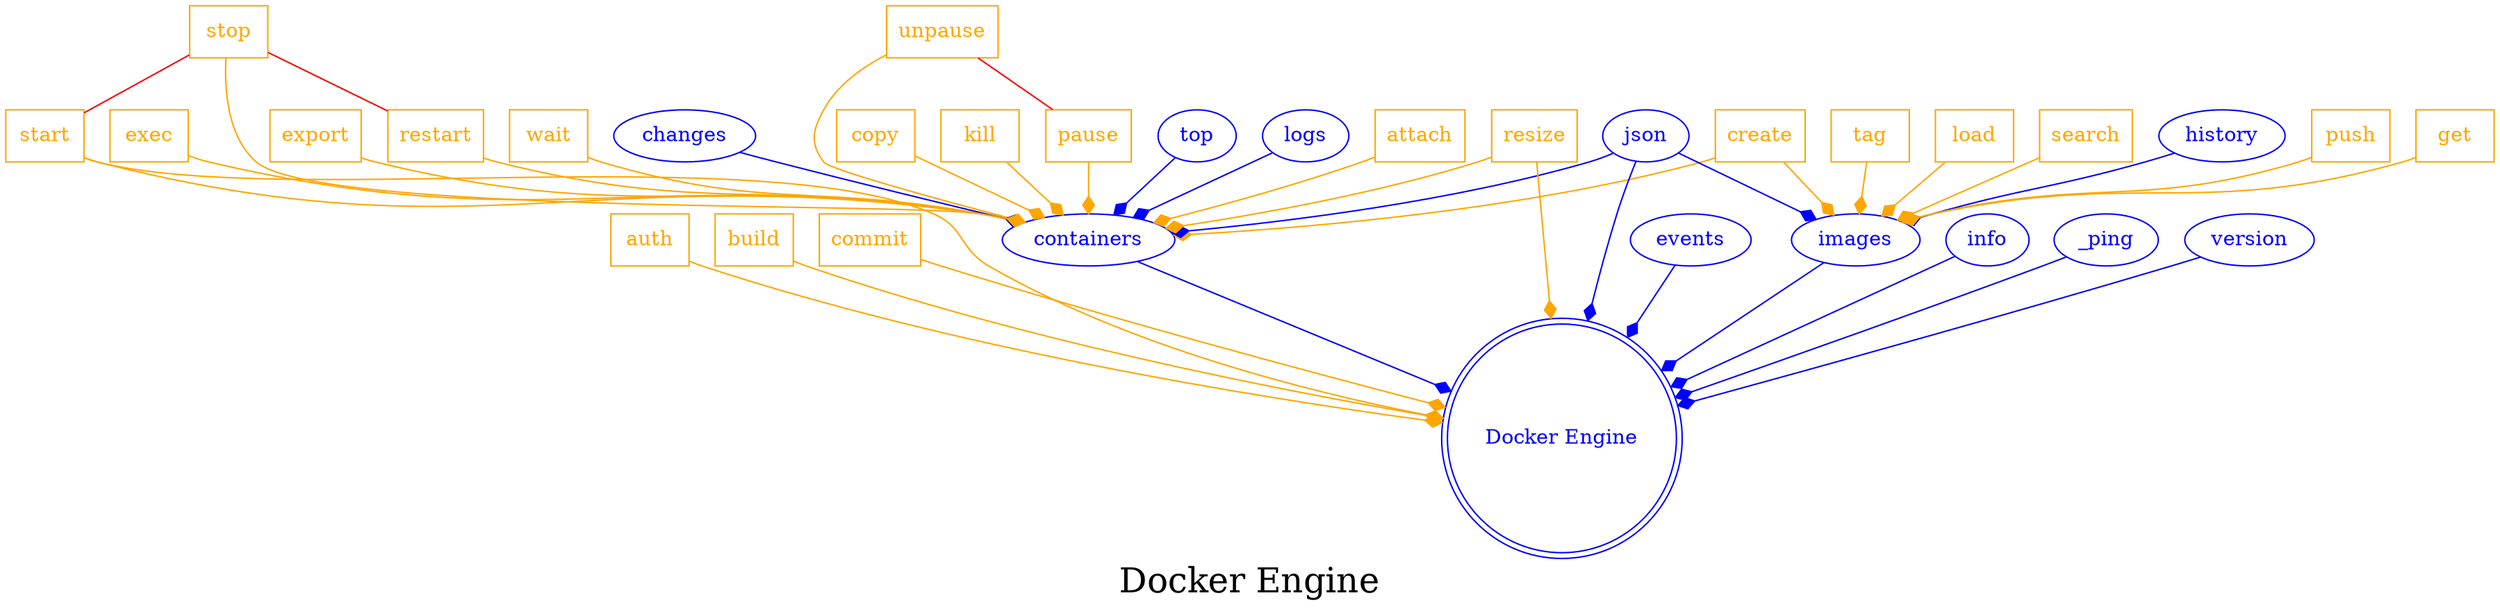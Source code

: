 digraph AllInOne_LexiconGraph {
graph[label="Docker Engine", fontsize=24]
splines=true
"Docker Engine" [color=blue, fontcolor=blue, shape=doublecircle]
"auth" [color=orange, fontcolor=orange, shape=box]
"auth" -> "Docker Engine" [color=orange, fontcolor=orange, arrowhead=diamond, arrowtail=none]
"build" [color=orange, fontcolor=orange, shape=box]
"build" -> "Docker Engine" [color=orange, fontcolor=orange, arrowhead=diamond, arrowtail=none]
"commit" [color=orange, fontcolor=orange, shape=box]
"commit" -> "Docker Engine" [color=orange, fontcolor=orange, arrowhead=diamond, arrowtail=none]
"containers" -> "Docker Engine" [color=blue, fontcolor=blue, arrowhead=diamond, arrowtail=none]
"containers" [color=blue, fontcolor=blue, shape=ellipse]
"create" [color=orange, fontcolor=orange, shape=box]
"create" -> "containers" [color=orange, fontcolor=orange, arrowhead=diamond, arrowtail=none]
"start" [color=orange, fontcolor=orange, shape=box]
"start" -> "containers" [color=orange, fontcolor=orange, arrowhead=diamond, arrowtail=none]
"stop" -> "start" [color=red, fontcolor=red, arrowhead=none, arrowtail=none]
"stop" [color=orange, fontcolor=orange, shape=box]
"stop" -> "containers" [color=orange, fontcolor=orange, arrowhead=diamond, arrowtail=none]
"top" -> "containers" [color=blue, fontcolor=blue, arrowhead=diamond, arrowtail=none]
"top" [color=blue, fontcolor=blue, shape=ellipse]
"logs" -> "containers" [color=blue, fontcolor=blue, arrowhead=diamond, arrowtail=none]
"logs" [color=blue, fontcolor=blue, shape=ellipse]
"attach" [color=orange, fontcolor=orange, shape=box]
"attach" -> "containers" [color=orange, fontcolor=orange, arrowhead=diamond, arrowtail=none]
"exec" [color=orange, fontcolor=orange, shape=box]
"exec" -> "containers" [color=orange, fontcolor=orange, arrowhead=diamond, arrowtail=none]
"json" -> "containers" [color=blue, fontcolor=blue, arrowhead=diamond, arrowtail=none]
"json" [color=blue, fontcolor=blue, shape=ellipse]
"unpause" [color=orange, fontcolor=orange, shape=box]
"unpause" -> "containers" [color=orange, fontcolor=orange, arrowhead=diamond, arrowtail=none]
"export" [color=orange, fontcolor=orange, shape=box]
"export" -> "containers" [color=orange, fontcolor=orange, arrowhead=diamond, arrowtail=none]
"wait" [color=orange, fontcolor=orange, shape=box]
"wait" -> "containers" [color=orange, fontcolor=orange, arrowhead=diamond, arrowtail=none]
"pause" [color=orange, fontcolor=orange, shape=box]
"pause" -> "containers" [color=orange, fontcolor=orange, arrowhead=diamond, arrowtail=none]
"unpause" -> "pause" [color=red, fontcolor=red, arrowhead=none, arrowtail=none]
"changes" -> "containers" [color=blue, fontcolor=blue, arrowhead=diamond, arrowtail=none]
"changes" [color=blue, fontcolor=blue, shape=ellipse]
"restart" [color=orange, fontcolor=orange, shape=box]
"restart" -> "containers" [color=orange, fontcolor=orange, arrowhead=diamond, arrowtail=none]
"stop" -> "restart" [color=red, fontcolor=red, arrowhead=none, arrowtail=none]
"copy" [color=orange, fontcolor=orange, shape=box]
"copy" -> "containers" [color=orange, fontcolor=orange, arrowhead=diamond, arrowtail=none]
"resize" [color=orange, fontcolor=orange, shape=box]
"resize" -> "containers" [color=orange, fontcolor=orange, arrowhead=diamond, arrowtail=none]
"kill" [color=orange, fontcolor=orange, shape=box]
"kill" -> "containers" [color=orange, fontcolor=orange, arrowhead=diamond, arrowtail=none]
"events" -> "Docker Engine" [color=blue, fontcolor=blue, arrowhead=diamond, arrowtail=none]
"events" [color=blue, fontcolor=blue, shape=ellipse]
"json" -> "Docker Engine" [color=blue, fontcolor=blue, arrowhead=diamond, arrowtail=none]
"resize" -> "Docker Engine" [color=orange, fontcolor=orange, arrowhead=diamond, arrowtail=none]
"start" -> "Docker Engine" [color=orange, fontcolor=orange, arrowhead=diamond, arrowtail=none]
"images" -> "Docker Engine" [color=blue, fontcolor=blue, arrowhead=diamond, arrowtail=none]
"images" [color=blue, fontcolor=blue, shape=ellipse]
"history" -> "images" [color=blue, fontcolor=blue, arrowhead=diamond, arrowtail=none]
"history" [color=blue, fontcolor=blue, shape=ellipse]
"push" [color=orange, fontcolor=orange, shape=box]
"push" -> "images" [color=orange, fontcolor=orange, arrowhead=diamond, arrowtail=none]
"json" -> "images" [color=blue, fontcolor=blue, arrowhead=diamond, arrowtail=none]
"get" [color=orange, fontcolor=orange, shape=box]
"get" -> "images" [color=orange, fontcolor=orange, arrowhead=diamond, arrowtail=none]
"tag" [color=orange, fontcolor=orange, shape=box]
"tag" -> "images" [color=orange, fontcolor=orange, arrowhead=diamond, arrowtail=none]
"load" [color=orange, fontcolor=orange, shape=box]
"load" -> "images" [color=orange, fontcolor=orange, arrowhead=diamond, arrowtail=none]
"search" [color=orange, fontcolor=orange, shape=box]
"search" -> "images" [color=orange, fontcolor=orange, arrowhead=diamond, arrowtail=none]
"create" -> "images" [color=orange, fontcolor=orange, arrowhead=diamond, arrowtail=none]
"info" -> "Docker Engine" [color=blue, fontcolor=blue, arrowhead=diamond, arrowtail=none]
"info" [color=blue, fontcolor=blue, shape=ellipse]
"_ping" -> "Docker Engine" [color=blue, fontcolor=blue, arrowhead=diamond, arrowtail=none]
"_ping" [color=blue, fontcolor=blue, shape=ellipse]
"version" -> "Docker Engine" [color=blue, fontcolor=blue, arrowhead=diamond, arrowtail=none]
"version" [color=blue, fontcolor=blue, shape=ellipse]
}
